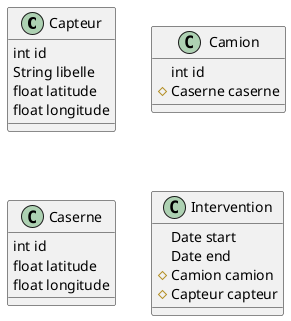 @startuml BD
    class Capteur {
        int id
        String libelle
        float latitude
        float longitude
    }

    class Camion {
        int id
        #Caserne caserne
    }

    class Caserne {
        int id
        float latitude
        float longitude
    }

    class Intervention {
        Date start
        Date end
        #Camion camion
        #Capteur capteur
    }

@enduml